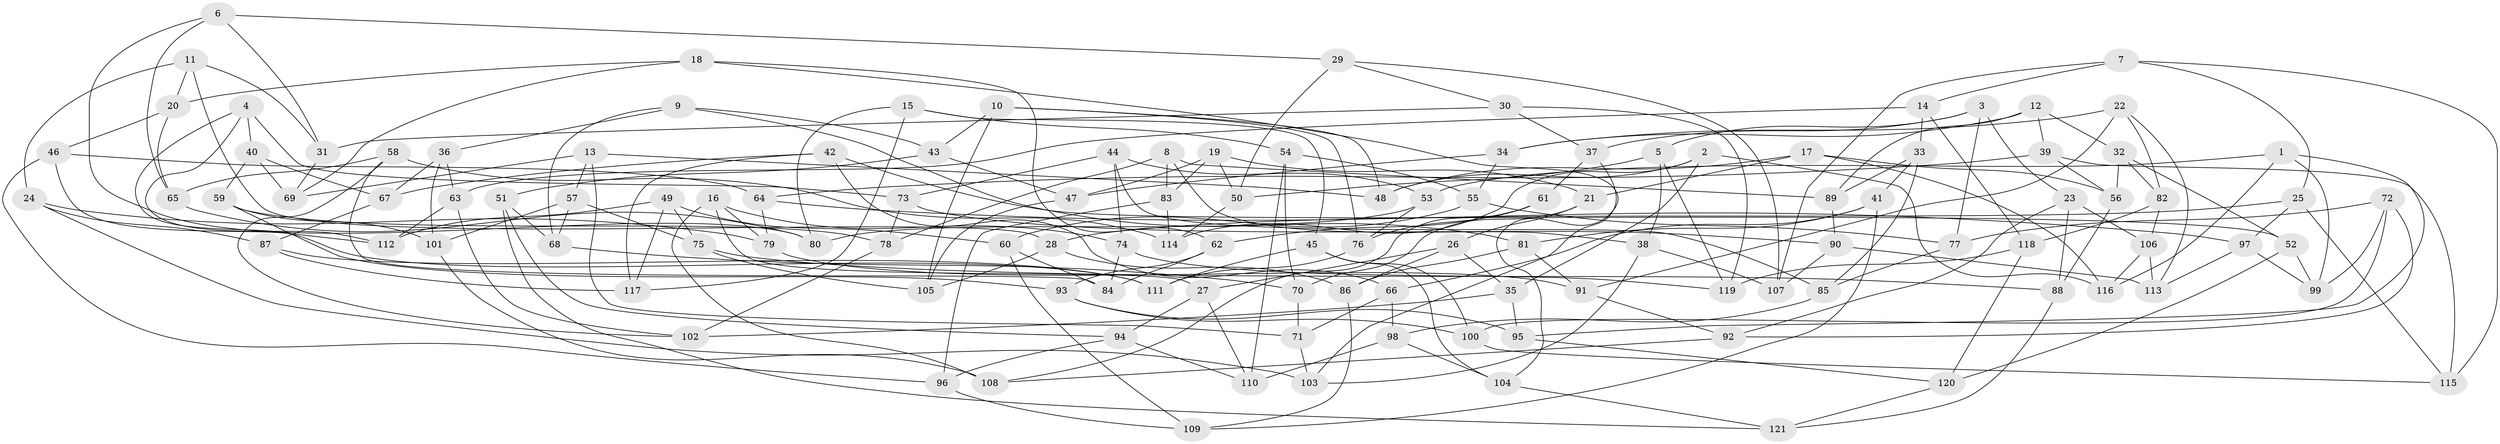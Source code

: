 // Generated by graph-tools (version 1.1) at 2025/57/03/09/25 04:57:56]
// undirected, 121 vertices, 242 edges
graph export_dot {
graph [start="1"]
  node [color=gray90,style=filled];
  1;
  2;
  3;
  4;
  5;
  6;
  7;
  8;
  9;
  10;
  11;
  12;
  13;
  14;
  15;
  16;
  17;
  18;
  19;
  20;
  21;
  22;
  23;
  24;
  25;
  26;
  27;
  28;
  29;
  30;
  31;
  32;
  33;
  34;
  35;
  36;
  37;
  38;
  39;
  40;
  41;
  42;
  43;
  44;
  45;
  46;
  47;
  48;
  49;
  50;
  51;
  52;
  53;
  54;
  55;
  56;
  57;
  58;
  59;
  60;
  61;
  62;
  63;
  64;
  65;
  66;
  67;
  68;
  69;
  70;
  71;
  72;
  73;
  74;
  75;
  76;
  77;
  78;
  79;
  80;
  81;
  82;
  83;
  84;
  85;
  86;
  87;
  88;
  89;
  90;
  91;
  92;
  93;
  94;
  95;
  96;
  97;
  98;
  99;
  100;
  101;
  102;
  103;
  104;
  105;
  106;
  107;
  108;
  109;
  110;
  111;
  112;
  113;
  114;
  115;
  116;
  117;
  118;
  119;
  120;
  121;
  1 -- 95;
  1 -- 116;
  1 -- 99;
  1 -- 53;
  2 -- 116;
  2 -- 35;
  2 -- 114;
  2 -- 48;
  3 -- 5;
  3 -- 37;
  3 -- 23;
  3 -- 77;
  4 -- 112;
  4 -- 73;
  4 -- 40;
  4 -- 111;
  5 -- 119;
  5 -- 50;
  5 -- 38;
  6 -- 29;
  6 -- 31;
  6 -- 65;
  6 -- 80;
  7 -- 115;
  7 -- 14;
  7 -- 107;
  7 -- 25;
  8 -- 83;
  8 -- 38;
  8 -- 89;
  8 -- 78;
  9 -- 43;
  9 -- 68;
  9 -- 81;
  9 -- 36;
  10 -- 43;
  10 -- 105;
  10 -- 76;
  10 -- 48;
  11 -- 31;
  11 -- 24;
  11 -- 28;
  11 -- 20;
  12 -- 89;
  12 -- 39;
  12 -- 34;
  12 -- 32;
  13 -- 57;
  13 -- 69;
  13 -- 71;
  13 -- 48;
  14 -- 33;
  14 -- 118;
  14 -- 63;
  15 -- 45;
  15 -- 54;
  15 -- 117;
  15 -- 80;
  16 -- 27;
  16 -- 79;
  16 -- 74;
  16 -- 108;
  17 -- 56;
  17 -- 48;
  17 -- 116;
  17 -- 21;
  18 -- 104;
  18 -- 62;
  18 -- 20;
  18 -- 69;
  19 -- 21;
  19 -- 47;
  19 -- 50;
  19 -- 83;
  20 -- 65;
  20 -- 46;
  21 -- 70;
  21 -- 26;
  22 -- 91;
  22 -- 82;
  22 -- 34;
  22 -- 113;
  23 -- 106;
  23 -- 88;
  23 -- 92;
  24 -- 103;
  24 -- 87;
  24 -- 79;
  25 -- 115;
  25 -- 28;
  25 -- 97;
  26 -- 27;
  26 -- 35;
  26 -- 86;
  27 -- 110;
  27 -- 94;
  28 -- 86;
  28 -- 105;
  29 -- 107;
  29 -- 30;
  29 -- 50;
  30 -- 119;
  30 -- 37;
  30 -- 31;
  31 -- 69;
  32 -- 56;
  32 -- 82;
  32 -- 52;
  33 -- 89;
  33 -- 41;
  33 -- 85;
  34 -- 55;
  34 -- 47;
  35 -- 102;
  35 -- 95;
  36 -- 101;
  36 -- 63;
  36 -- 67;
  37 -- 103;
  37 -- 61;
  38 -- 103;
  38 -- 107;
  39 -- 64;
  39 -- 115;
  39 -- 56;
  40 -- 59;
  40 -- 69;
  40 -- 67;
  41 -- 109;
  41 -- 66;
  41 -- 81;
  42 -- 67;
  42 -- 52;
  42 -- 66;
  42 -- 117;
  43 -- 47;
  43 -- 51;
  44 -- 74;
  44 -- 73;
  44 -- 53;
  44 -- 85;
  45 -- 100;
  45 -- 104;
  45 -- 111;
  46 -- 96;
  46 -- 64;
  46 -- 112;
  47 -- 105;
  49 -- 112;
  49 -- 60;
  49 -- 75;
  49 -- 117;
  50 -- 114;
  51 -- 121;
  51 -- 94;
  51 -- 68;
  52 -- 99;
  52 -- 120;
  53 -- 76;
  53 -- 80;
  54 -- 55;
  54 -- 70;
  54 -- 110;
  55 -- 77;
  55 -- 60;
  56 -- 88;
  57 -- 68;
  57 -- 75;
  57 -- 101;
  58 -- 102;
  58 -- 84;
  58 -- 65;
  58 -- 114;
  59 -- 101;
  59 -- 93;
  59 -- 78;
  60 -- 109;
  60 -- 84;
  61 -- 76;
  61 -- 108;
  61 -- 62;
  62 -- 93;
  62 -- 84;
  63 -- 112;
  63 -- 102;
  64 -- 79;
  64 -- 97;
  65 -- 80;
  66 -- 98;
  66 -- 71;
  67 -- 87;
  68 -- 70;
  70 -- 71;
  71 -- 103;
  72 -- 99;
  72 -- 92;
  72 -- 100;
  72 -- 77;
  73 -- 90;
  73 -- 78;
  74 -- 119;
  74 -- 84;
  75 -- 88;
  75 -- 105;
  76 -- 111;
  77 -- 85;
  78 -- 102;
  79 -- 91;
  81 -- 91;
  81 -- 86;
  82 -- 106;
  82 -- 118;
  83 -- 96;
  83 -- 114;
  85 -- 98;
  86 -- 109;
  87 -- 117;
  87 -- 111;
  88 -- 121;
  89 -- 90;
  90 -- 113;
  90 -- 107;
  91 -- 92;
  92 -- 108;
  93 -- 100;
  93 -- 95;
  94 -- 96;
  94 -- 110;
  95 -- 120;
  96 -- 109;
  97 -- 99;
  97 -- 113;
  98 -- 104;
  98 -- 110;
  100 -- 115;
  101 -- 108;
  104 -- 121;
  106 -- 113;
  106 -- 116;
  118 -- 119;
  118 -- 120;
  120 -- 121;
}
